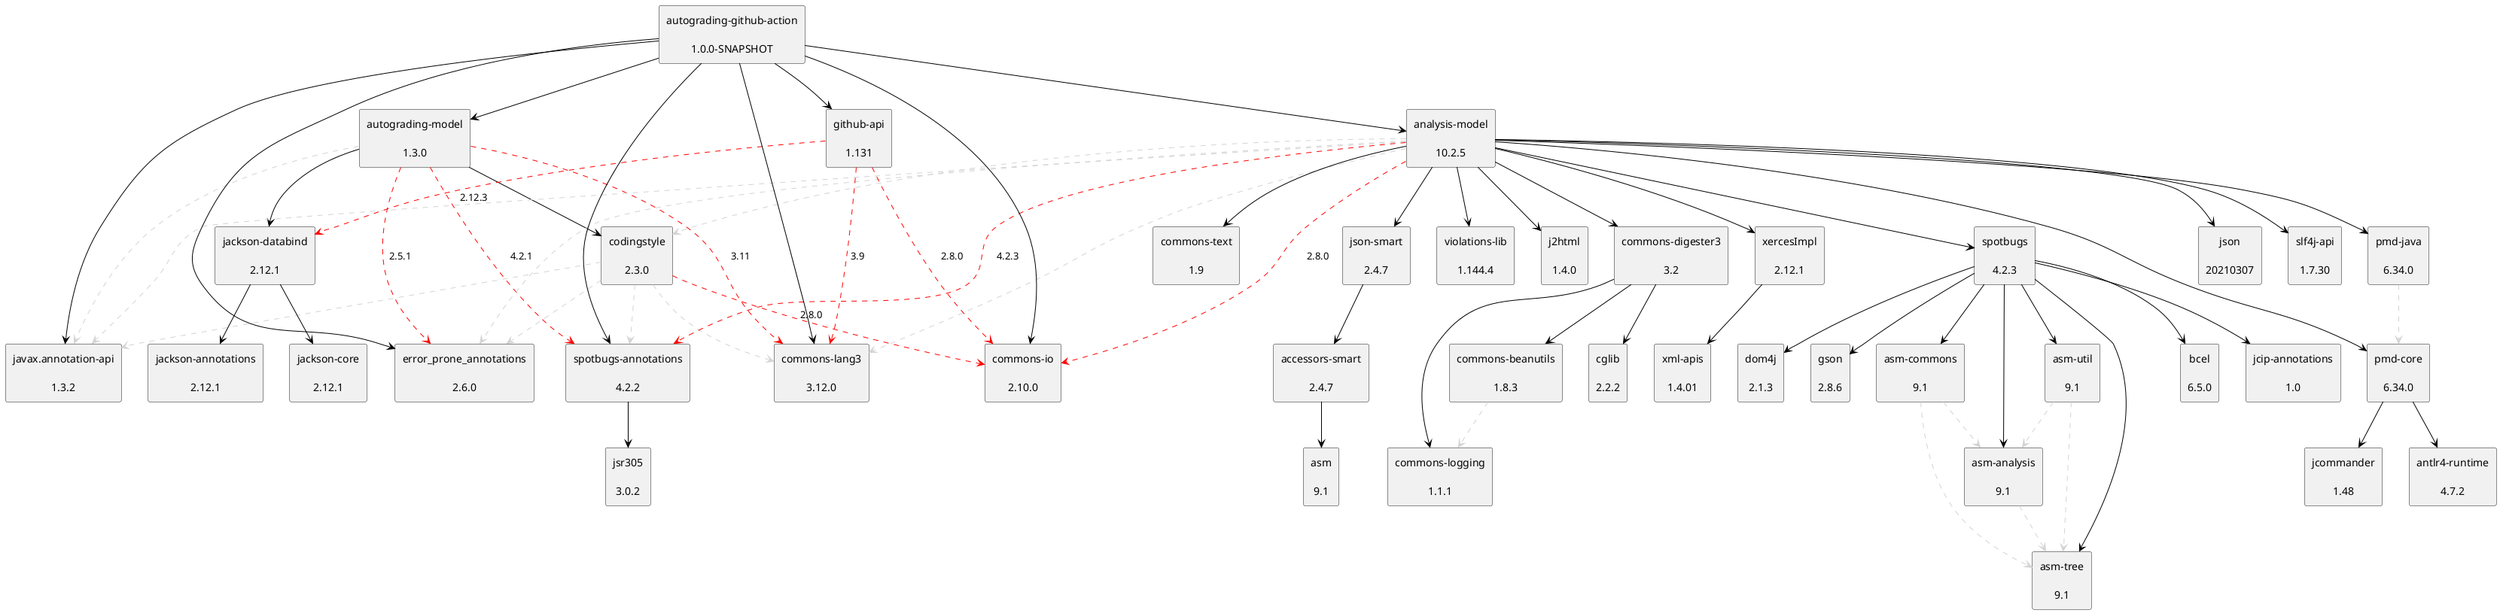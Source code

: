 @startuml
skinparam defaultTextAlignment center
skinparam rectangle {
  BackgroundColor<<optional>> beige
  BackgroundColor<<test>> lightGreen
  BackgroundColor<<runtime>> lightBlue
  BackgroundColor<<provided>> lightGray
}
rectangle "codingstyle\n\n2.3.0" as edu_hm_hafner_codingstyle_jar
rectangle "javax.annotation-api\n\n1.3.2" as javax_annotation_javax_annotation_api_jar
rectangle "spotbugs-annotations\n\n4.2.2" as com_github_spotbugs_spotbugs_annotations_jar
rectangle "error_prone_annotations\n\n2.6.0" as com_google_errorprone_error_prone_annotations_jar
rectangle "commons-lang3\n\n3.12.0" as org_apache_commons_commons_lang3_jar
rectangle "commons-io\n\n2.10.0" as commons_io_commons_io_jar
rectangle "autograding-model\n\n1.3.0" as edu_hm_hafner_autograding_model_jar
rectangle "jackson-databind\n\n2.12.1" as com_fasterxml_jackson_core_jackson_databind_jar
rectangle "jackson-annotations\n\n2.12.1" as com_fasterxml_jackson_core_jackson_annotations_jar
rectangle "jackson-core\n\n2.12.1" as com_fasterxml_jackson_core_jackson_core_jar
rectangle "autograding-github-action\n\n1.0.0-SNAPSHOT" as edu_hm_hafner_autograding_github_action_jar
rectangle "analysis-model\n\n10.2.5" as edu_hm_hafner_analysis_model_jar
rectangle "commons-digester3\n\n3.2" as org_apache_commons_commons_digester3_jar
rectangle "cglib\n\n2.2.2" as cglib_cglib_jar
rectangle "commons-beanutils\n\n1.8.3" as commons_beanutils_commons_beanutils_jar
rectangle "commons-logging\n\n1.1.1" as commons_logging_commons_logging_jar
rectangle "commons-text\n\n1.9" as org_apache_commons_commons_text_jar
rectangle "violations-lib\n\n1.144.4" as se_bjurr_violations_violations_lib_jar
rectangle "j2html\n\n1.4.0" as com_j2html_j2html_jar
rectangle "xercesImpl\n\n2.12.1" as xerces_xercesImpl_jar
rectangle "xml-apis\n\n1.4.01" as xml_apis_xml_apis_jar
rectangle "asm-analysis\n\n9.1" as org_ow2_asm_asm_analysis_jar
rectangle "asm-tree\n\n9.1" as org_ow2_asm_asm_tree_jar
rectangle "spotbugs\n\n4.2.3" as com_github_spotbugs_spotbugs_jar
rectangle "asm-commons\n\n9.1" as org_ow2_asm_asm_commons_jar
rectangle "asm-util\n\n9.1" as org_ow2_asm_asm_util_jar
rectangle "bcel\n\n6.5.0" as org_apache_bcel_bcel_jar
rectangle "jcip-annotations\n\n1.0" as net_jcip_jcip_annotations_jar
rectangle "dom4j\n\n2.1.3" as org_dom4j_dom4j_jar
rectangle "gson\n\n2.8.6" as com_google_code_gson_gson_jar
rectangle "pmd-core\n\n6.34.0" as net_sourceforge_pmd_pmd_core_jar
rectangle "antlr4-runtime\n\n4.7.2" as org_antlr_antlr4_runtime_jar
rectangle "jcommander\n\n1.48" as com_beust_jcommander_jar
rectangle "pmd-java\n\n6.34.0" as net_sourceforge_pmd_pmd_java_jar
rectangle "json\n\n20210307" as org_json_json_jar
rectangle "accessors-smart\n\n2.4.7" as net_minidev_accessors_smart_jar
rectangle "asm\n\n9.1" as org_ow2_asm_asm_jar
rectangle "json-smart\n\n2.4.7" as net_minidev_json_smart_jar
rectangle "slf4j-api\n\n1.7.30" as org_slf4j_slf4j_api_jar
rectangle "github-api\n\n1.131" as org_kohsuke_github_api_jar
rectangle "jsr305\n\n3.0.2" as com_google_code_findbugs_jsr305_jar
edu_hm_hafner_codingstyle_jar .[#D3D3D3].> javax_annotation_javax_annotation_api_jar
edu_hm_hafner_codingstyle_jar .[#D3D3D3].> com_github_spotbugs_spotbugs_annotations_jar
edu_hm_hafner_codingstyle_jar .[#D3D3D3].> com_google_errorprone_error_prone_annotations_jar
edu_hm_hafner_codingstyle_jar .[#D3D3D3].> org_apache_commons_commons_lang3_jar
edu_hm_hafner_codingstyle_jar .[#FF0000].> commons_io_commons_io_jar: 2.8.0
edu_hm_hafner_autograding_model_jar -[#000000]-> edu_hm_hafner_codingstyle_jar
edu_hm_hafner_autograding_model_jar .[#FF0000].> org_apache_commons_commons_lang3_jar: 3.11
com_fasterxml_jackson_core_jackson_databind_jar -[#000000]-> com_fasterxml_jackson_core_jackson_annotations_jar
com_fasterxml_jackson_core_jackson_databind_jar -[#000000]-> com_fasterxml_jackson_core_jackson_core_jar
edu_hm_hafner_autograding_model_jar -[#000000]-> com_fasterxml_jackson_core_jackson_databind_jar
edu_hm_hafner_autograding_model_jar .[#D3D3D3].> javax_annotation_javax_annotation_api_jar
edu_hm_hafner_autograding_model_jar .[#FF0000].> com_github_spotbugs_spotbugs_annotations_jar: 4.2.1
edu_hm_hafner_autograding_model_jar .[#FF0000].> com_google_errorprone_error_prone_annotations_jar: 2.5.1
edu_hm_hafner_autograding_github_action_jar -[#000000]-> edu_hm_hafner_autograding_model_jar
edu_hm_hafner_analysis_model_jar .[#D3D3D3].> edu_hm_hafner_codingstyle_jar
edu_hm_hafner_analysis_model_jar .[#D3D3D3].> org_apache_commons_commons_lang3_jar
edu_hm_hafner_analysis_model_jar .[#FF0000].> commons_io_commons_io_jar: 2.8.0
org_apache_commons_commons_digester3_jar -[#000000]-> cglib_cglib_jar
commons_beanutils_commons_beanutils_jar .[#D3D3D3].> commons_logging_commons_logging_jar
org_apache_commons_commons_digester3_jar -[#000000]-> commons_beanutils_commons_beanutils_jar
org_apache_commons_commons_digester3_jar -[#000000]-> commons_logging_commons_logging_jar
edu_hm_hafner_analysis_model_jar -[#000000]-> org_apache_commons_commons_digester3_jar
edu_hm_hafner_analysis_model_jar -[#000000]-> org_apache_commons_commons_text_jar
edu_hm_hafner_analysis_model_jar -[#000000]-> se_bjurr_violations_violations_lib_jar
edu_hm_hafner_analysis_model_jar -[#000000]-> com_j2html_j2html_jar
xerces_xercesImpl_jar -[#000000]-> xml_apis_xml_apis_jar
edu_hm_hafner_analysis_model_jar -[#000000]-> xerces_xercesImpl_jar
org_ow2_asm_asm_analysis_jar .[#D3D3D3].> org_ow2_asm_asm_tree_jar
com_github_spotbugs_spotbugs_jar -[#000000]-> org_ow2_asm_asm_analysis_jar
org_ow2_asm_asm_commons_jar .[#D3D3D3].> org_ow2_asm_asm_tree_jar
org_ow2_asm_asm_commons_jar .[#D3D3D3].> org_ow2_asm_asm_analysis_jar
com_github_spotbugs_spotbugs_jar -[#000000]-> org_ow2_asm_asm_commons_jar
com_github_spotbugs_spotbugs_jar -[#000000]-> org_ow2_asm_asm_tree_jar
org_ow2_asm_asm_util_jar .[#D3D3D3].> org_ow2_asm_asm_tree_jar
org_ow2_asm_asm_util_jar .[#D3D3D3].> org_ow2_asm_asm_analysis_jar
com_github_spotbugs_spotbugs_jar -[#000000]-> org_ow2_asm_asm_util_jar
com_github_spotbugs_spotbugs_jar -[#000000]-> org_apache_bcel_bcel_jar
com_github_spotbugs_spotbugs_jar -[#000000]-> net_jcip_jcip_annotations_jar
com_github_spotbugs_spotbugs_jar -[#000000]-> org_dom4j_dom4j_jar
com_github_spotbugs_spotbugs_jar -[#000000]-> com_google_code_gson_gson_jar
edu_hm_hafner_analysis_model_jar -[#000000]-> com_github_spotbugs_spotbugs_jar
net_sourceforge_pmd_pmd_core_jar -[#000000]-> org_antlr_antlr4_runtime_jar
net_sourceforge_pmd_pmd_core_jar -[#000000]-> com_beust_jcommander_jar
edu_hm_hafner_analysis_model_jar -[#000000]-> net_sourceforge_pmd_pmd_core_jar
net_sourceforge_pmd_pmd_java_jar .[#D3D3D3].> net_sourceforge_pmd_pmd_core_jar
edu_hm_hafner_analysis_model_jar -[#000000]-> net_sourceforge_pmd_pmd_java_jar
edu_hm_hafner_analysis_model_jar -[#000000]-> org_json_json_jar
net_minidev_accessors_smart_jar -[#000000]-> org_ow2_asm_asm_jar
net_minidev_json_smart_jar -[#000000]-> net_minidev_accessors_smart_jar
edu_hm_hafner_analysis_model_jar -[#000000]-> net_minidev_json_smart_jar
edu_hm_hafner_analysis_model_jar -[#000000]-> org_slf4j_slf4j_api_jar
edu_hm_hafner_analysis_model_jar .[#D3D3D3].> javax_annotation_javax_annotation_api_jar
edu_hm_hafner_analysis_model_jar .[#FF0000].> com_github_spotbugs_spotbugs_annotations_jar: 4.2.3
edu_hm_hafner_analysis_model_jar .[#D3D3D3].> com_google_errorprone_error_prone_annotations_jar
edu_hm_hafner_autograding_github_action_jar -[#000000]-> edu_hm_hafner_analysis_model_jar
org_kohsuke_github_api_jar .[#FF0000].> org_apache_commons_commons_lang3_jar: 3.9
org_kohsuke_github_api_jar .[#FF0000].> com_fasterxml_jackson_core_jackson_databind_jar: 2.12.3
org_kohsuke_github_api_jar .[#FF0000].> commons_io_commons_io_jar: 2.8.0
edu_hm_hafner_autograding_github_action_jar -[#000000]-> org_kohsuke_github_api_jar
edu_hm_hafner_autograding_github_action_jar -[#000000]-> commons_io_commons_io_jar
edu_hm_hafner_autograding_github_action_jar -[#000000]-> org_apache_commons_commons_lang3_jar
edu_hm_hafner_autograding_github_action_jar -[#000000]-> javax_annotation_javax_annotation_api_jar
com_github_spotbugs_spotbugs_annotations_jar -[#000000]-> com_google_code_findbugs_jsr305_jar
edu_hm_hafner_autograding_github_action_jar -[#000000]-> com_github_spotbugs_spotbugs_annotations_jar
edu_hm_hafner_autograding_github_action_jar -[#000000]-> com_google_errorprone_error_prone_annotations_jar
@enduml